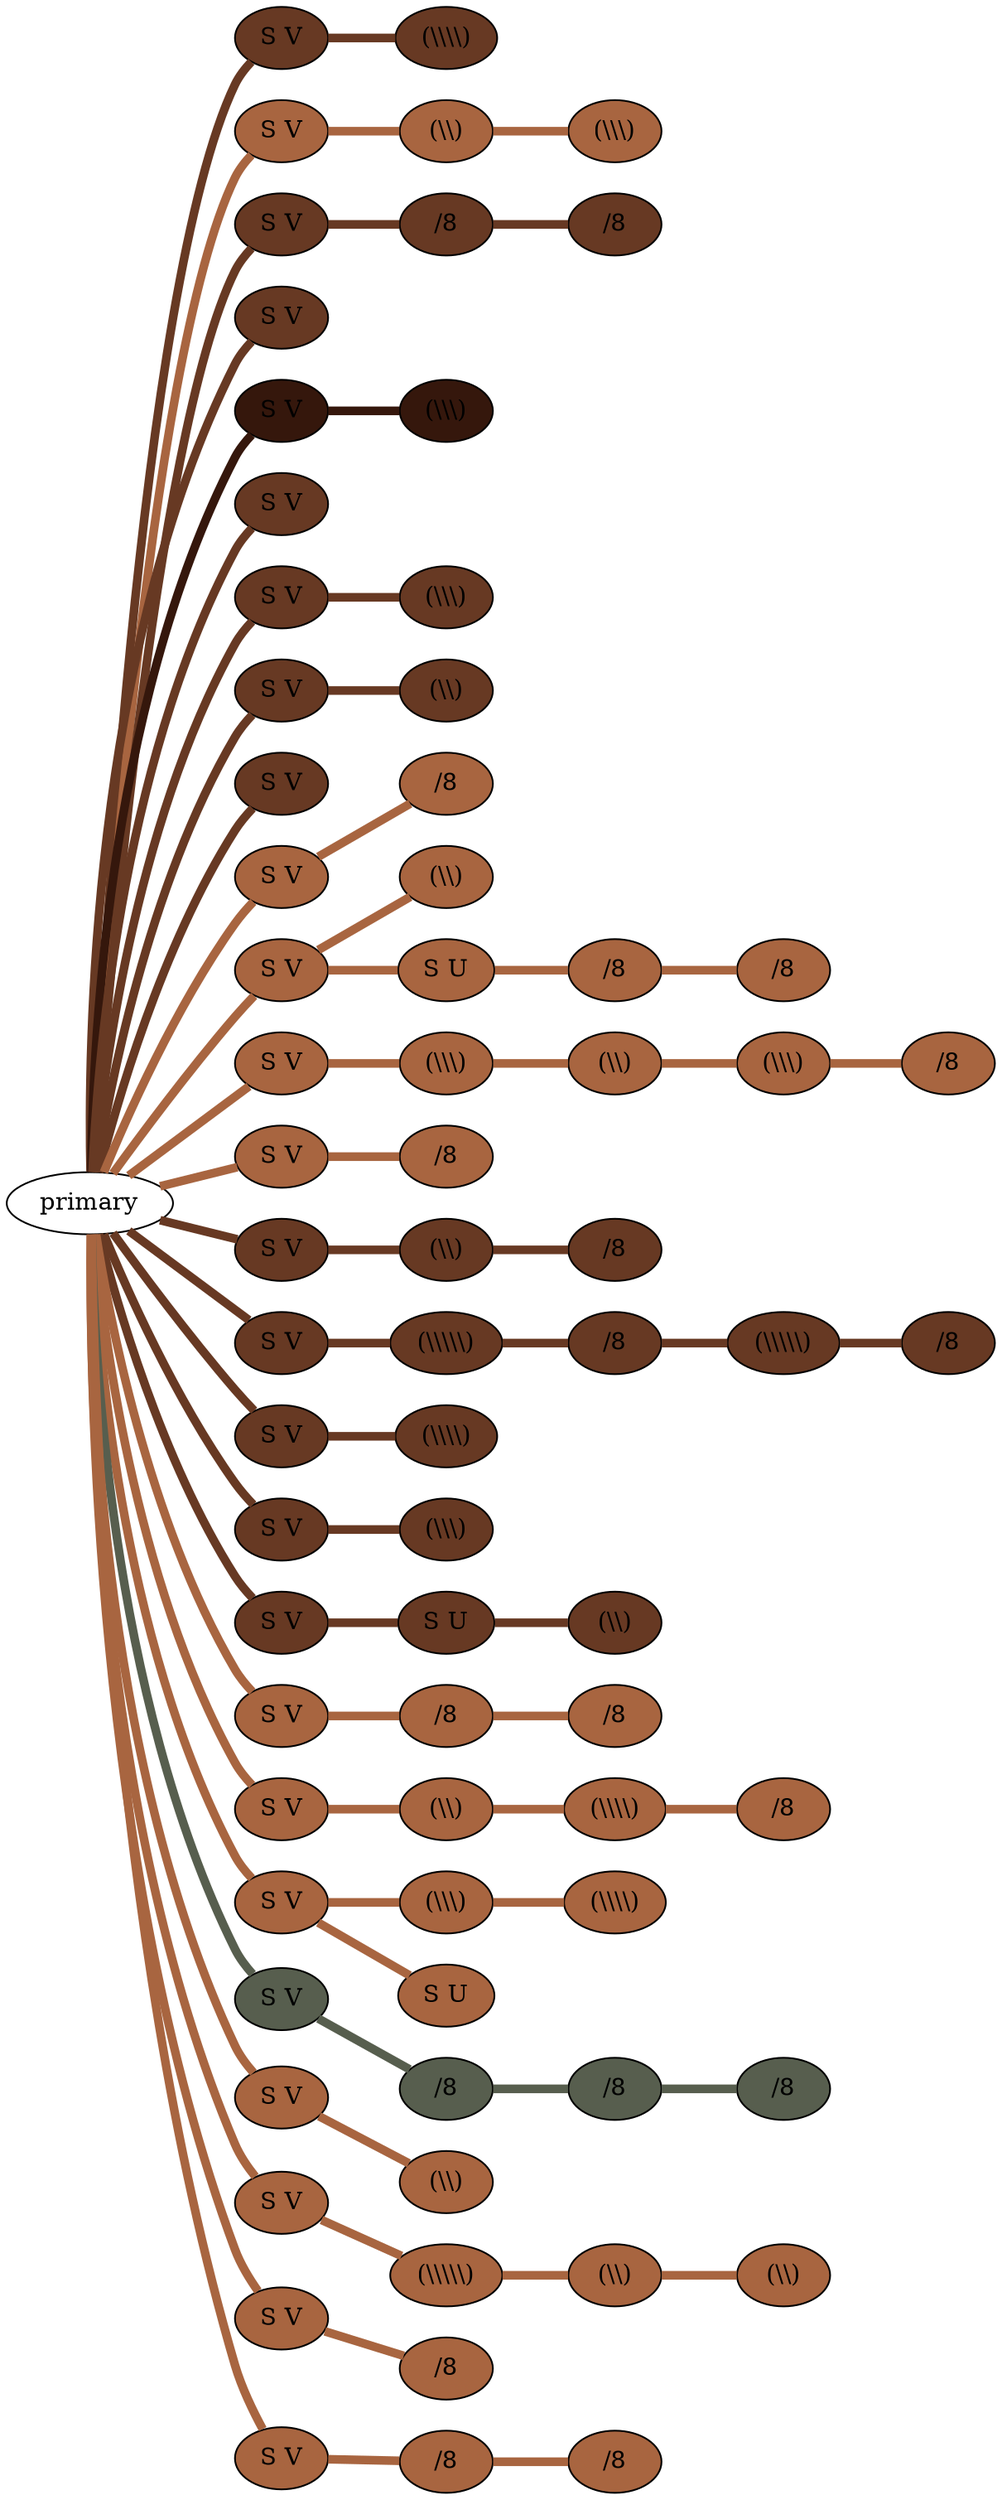 graph {
 graph [rankdir=LR]
"1" [qtype="pendant_node", pendant_colors="#673923,#777777", pendant_ply="S", pendant_attach="V", pendant_length="13", label="S V", style=filled, fillcolor="#673923"]
"primary" -- "1" [qtype="pendant_link",penwidth=5,color="#673923"]
"1:0" [qtype="knot_node", knot_value="4", knot_type="L", knot_position="7.7", knot_spin="Z", label="(\\\\\\\\)", style=filled, fillcolor="#673923"]
"1" -- "1:0" [qtype="knot_link",penwidth=5,color="#673923"]
"2" [qtype="pendant_node", pendant_colors="#A86540,#777777", pendant_ply="S", pendant_attach="V", pendant_length="43", label="S V", style=filled, fillcolor="#A86540"]
"primary" -- "2" [qtype="pendant_link",penwidth=5,color="#A86540"]
"2:0" [qtype="knot_node", knot_value="2", knot_type="L", knot_position="8.5", knot_spin="Z", label="(\\\\)", style=filled, fillcolor="#A86540"]
"2" -- "2:0" [qtype="knot_link",penwidth=5,color="#A86540"]
"2:1" [qtype="knot_node", knot_value="3", knot_type="L", knot_position="13.0", knot_spin="Z", label="(\\\\\\)", style=filled, fillcolor="#A86540"]
"2:0" -- "2:1" [qtype="knot_link",penwidth=5,color="#A86540"]
"3" [qtype="pendant_node", pendant_colors="#673923,#777777", pendant_ply="S", pendant_attach="V", pendant_length="14", label="S V", style=filled, fillcolor="#673923"]
"primary" -- "3" [qtype="pendant_link",penwidth=5,color="#673923"]
"3:0" [qtype="knot_node", knot_value="1", knot_type="E", knot_position="7.5", knot_spin="S", label="/8", style=filled, fillcolor="#673923"]
"3" -- "3:0" [qtype="knot_link",penwidth=5,color="#673923"]
"3:1" [qtype="knot_node", knot_value="1", knot_type="E", knot_position="11.5", knot_spin="S", label="/8", style=filled, fillcolor="#673923"]
"3:0" -- "3:1" [qtype="knot_link",penwidth=5,color="#673923"]
"4" [qtype="pendant_node", pendant_colors="#673923,#777777", pendant_ply="S", pendant_attach="V", pendant_length="0", label="S V", style=filled, fillcolor="#673923"]
"primary" -- "4" [qtype="pendant_link",penwidth=5,color="#673923"]
"5" [qtype="pendant_node", pendant_colors="#35170C,#777777", pendant_ply="S", pendant_attach="V", pendant_length="11", label="S V", style=filled, fillcolor="#35170C"]
"primary" -- "5" [qtype="pendant_link",penwidth=5,color="#35170C"]
"5:0" [qtype="knot_node", knot_value="3", knot_type="L", knot_position="7.5", knot_spin="Z", label="(\\\\\\)", style=filled, fillcolor="#35170C"]
"5" -- "5:0" [qtype="knot_link",penwidth=5,color="#35170C"]
"6" [qtype="pendant_node", pendant_colors="#673923,#777777", pendant_ply="S", pendant_attach="V", pendant_length="7", label="S V", style=filled, fillcolor="#673923"]
"primary" -- "6" [qtype="pendant_link",penwidth=5,color="#673923"]
"7" [qtype="pendant_node", pendant_colors="#673923,#777777", pendant_ply="S", pendant_attach="V", pendant_length="9", label="S V", style=filled, fillcolor="#673923"]
"primary" -- "7" [qtype="pendant_link",penwidth=5,color="#673923"]
"7:0" [qtype="knot_node", knot_value="3", knot_type="L", knot_position="7.5", knot_spin="Z", label="(\\\\\\)", style=filled, fillcolor="#673923"]
"7" -- "7:0" [qtype="knot_link",penwidth=5,color="#673923"]
"8" [qtype="pendant_node", pendant_colors="#673923,#777777", pendant_ply="S", pendant_attach="V", pendant_length="7", label="S V", style=filled, fillcolor="#673923"]
"primary" -- "8" [qtype="pendant_link",penwidth=5,color="#673923"]
"8:0" [qtype="knot_node", knot_value="2", knot_type="L", knot_position="6.5", knot_spin="Z", label="(\\\\)", style=filled, fillcolor="#673923"]
"8" -- "8:0" [qtype="knot_link",penwidth=5,color="#673923"]
"9" [qtype="pendant_node", pendant_colors="#673923", pendant_ply="S", pendant_attach="V", pendant_length="3", label="S V", style=filled, fillcolor="#673923"]
"primary" -- "9" [qtype="pendant_link",penwidth=5,color="#673923"]
"10" [qtype="pendant_node", pendant_colors="#A86540,#777777", pendant_ply="S", pendant_attach="V", pendant_length="56", label="S V", style=filled, fillcolor="#A86540"]
"primary" -- "10" [qtype="pendant_link",penwidth=5,color="#A86540"]
"10:0" [qtype="knot_node", knot_value="1", knot_type="E", knot_position="6.5", knot_spin="S", label="/8", style=filled, fillcolor="#A86540"]
"10" -- "10:0" [qtype="knot_link",penwidth=5,color="#A86540"]
"11" [qtype="pendant_node", pendant_colors="#A86540,#777777", pendant_ply="S", pendant_attach="V", pendant_length="11", label="S V", style=filled, fillcolor="#A86540"]
"primary" -- "11" [qtype="pendant_link",penwidth=5,color="#A86540"]
"11:0" [qtype="knot_node", knot_value="2", knot_type="L", knot_position="6.0", knot_spin="Z", label="(\\\\)", style=filled, fillcolor="#A86540"]
"11" -- "11:0" [qtype="knot_link",penwidth=5,color="#A86540"]
"11s1" [qtype="pendant_node", pendant_colors="#A86540,#777777", pendant_ply="S", pendant_attach="U", pendant_length="18", label="S U", style=filled, fillcolor="#A86540"]
"11" -- "11s1" [qtype="pendant_link",penwidth=5,color="#A86540"]
"11s1:0" [qtype="knot_node", knot_value="1", knot_type="E", knot_position="4.0", knot_spin="S", label="/8", style=filled, fillcolor="#A86540"]
"11s1" -- "11s1:0" [qtype="knot_link",penwidth=5,color="#A86540"]
"11s1:1" [qtype="knot_node", knot_value="1", knot_type="E", knot_position="10.0", knot_spin="S", label="/8", style=filled, fillcolor="#A86540"]
"11s1:0" -- "11s1:1" [qtype="knot_link",penwidth=5,color="#A86540"]
"12" [qtype="pendant_node", pendant_colors="#A86540,#777777", pendant_ply="S", pendant_attach="V", pendant_length="31", label="S V", style=filled, fillcolor="#A86540"]
"primary" -- "12" [qtype="pendant_link",penwidth=5,color="#A86540"]
"12:0" [qtype="knot_node", knot_value="3", knot_type="L", knot_position="5.5", knot_spin="Z", label="(\\\\\\)", style=filled, fillcolor="#A86540"]
"12" -- "12:0" [qtype="knot_link",penwidth=5,color="#A86540"]
"12:1" [qtype="knot_node", knot_value="2", knot_type="L", knot_position="12.0", knot_spin="Z", label="(\\\\)", style=filled, fillcolor="#A86540"]
"12:0" -- "12:1" [qtype="knot_link",penwidth=5,color="#A86540"]
"12:2" [qtype="knot_node", knot_value="3", knot_type="L", knot_position="18.0", knot_spin="Z", label="(\\\\\\)", style=filled, fillcolor="#A86540"]
"12:1" -- "12:2" [qtype="knot_link",penwidth=5,color="#A86540"]
"12:3" [qtype="knot_node", knot_value="1", knot_type="E", knot_position="23.0", knot_spin="S", label="/8", style=filled, fillcolor="#A86540"]
"12:2" -- "12:3" [qtype="knot_link",penwidth=5,color="#A86540"]
"13" [qtype="pendant_node", pendant_colors="#A86540,#777777", pendant_ply="S", pendant_attach="V", pendant_length="11", label="S V", style=filled, fillcolor="#A86540"]
"primary" -- "13" [qtype="pendant_link",penwidth=5,color="#A86540"]
"13:0" [qtype="knot_node", knot_value="1", knot_type="E", knot_position="5.5", knot_spin="S", label="/8", style=filled, fillcolor="#A86540"]
"13" -- "13:0" [qtype="knot_link",penwidth=5,color="#A86540"]
"14" [qtype="pendant_node", pendant_colors="#673923,#777777", pendant_ply="S", pendant_attach="V", pendant_length="20", label="S V", style=filled, fillcolor="#673923"]
"primary" -- "14" [qtype="pendant_link",penwidth=5,color="#673923"]
"14:0" [qtype="knot_node", knot_value="2", knot_type="L", knot_position="6.0", knot_spin="Z", label="(\\\\)", style=filled, fillcolor="#673923"]
"14" -- "14:0" [qtype="knot_link",penwidth=5,color="#673923"]
"14:1" [qtype="knot_node", knot_value="1", knot_type="E", knot_position="11.0", knot_spin="S", label="/8", style=filled, fillcolor="#673923"]
"14:0" -- "14:1" [qtype="knot_link",penwidth=5,color="#673923"]
"15" [qtype="pendant_node", pendant_colors="#673923,#777777", pendant_ply="S", pendant_attach="V", pendant_length="24", label="S V", style=filled, fillcolor="#673923"]
"primary" -- "15" [qtype="pendant_link",penwidth=5,color="#673923"]
"15:0" [qtype="knot_node", knot_value="5", knot_type="L", knot_position="6.0", knot_spin="Z", label="(\\\\\\\\\\)", style=filled, fillcolor="#673923"]
"15" -- "15:0" [qtype="knot_link",penwidth=5,color="#673923"]
"15:1" [qtype="knot_node", knot_value="1", knot_type="E", knot_position="7.5", knot_spin="S", label="/8", style=filled, fillcolor="#673923"]
"15:0" -- "15:1" [qtype="knot_link",penwidth=5,color="#673923"]
"15:2" [qtype="knot_node", knot_value="5", knot_type="L", knot_position="11.0", knot_spin="Z", label="(\\\\\\\\\\)", style=filled, fillcolor="#673923"]
"15:1" -- "15:2" [qtype="knot_link",penwidth=5,color="#673923"]
"15:3" [qtype="knot_node", knot_value="1", knot_type="E", knot_position="16.0", knot_spin="S", label="/8", style=filled, fillcolor="#673923"]
"15:2" -- "15:3" [qtype="knot_link",penwidth=5,color="#673923"]
"16" [qtype="pendant_node", pendant_colors="#673923,#777777", pendant_ply="S", pendant_attach="V", pendant_length="32", label="S V", style=filled, fillcolor="#673923"]
"primary" -- "16" [qtype="pendant_link",penwidth=5,color="#673923"]
"16:0" [qtype="knot_node", knot_value="4", knot_type="L", knot_position="5.0", knot_spin="Z", label="(\\\\\\\\)", style=filled, fillcolor="#673923"]
"16" -- "16:0" [qtype="knot_link",penwidth=5,color="#673923"]
"17" [qtype="pendant_node", pendant_colors="#673923,#777777", pendant_ply="S", pendant_attach="V", pendant_length="8", label="S V", style=filled, fillcolor="#673923"]
"primary" -- "17" [qtype="pendant_link",penwidth=5,color="#673923"]
"17:0" [qtype="knot_node", knot_value="3", knot_type="L", knot_position="4.0", knot_spin="Z", label="(\\\\\\)", style=filled, fillcolor="#673923"]
"17" -- "17:0" [qtype="knot_link",penwidth=5,color="#673923"]
"18" [qtype="pendant_node", pendant_colors="#673923,#777777", pendant_ply="S", pendant_attach="V", pendant_length="5", label="S V", style=filled, fillcolor="#673923"]
"primary" -- "18" [qtype="pendant_link",penwidth=5,color="#673923"]
"18s1" [qtype="pendant_node", pendant_colors="#673923,#777777", pendant_ply="S", pendant_attach="U", pendant_length="35", label="S U", style=filled, fillcolor="#673923"]
"18" -- "18s1" [qtype="pendant_link",penwidth=5,color="#673923"]
"18s1:0" [qtype="knot_node", knot_value="2", knot_type="L", knot_position="5.0", knot_spin="Z", label="(\\\\)", style=filled, fillcolor="#673923"]
"18s1" -- "18s1:0" [qtype="knot_link",penwidth=5,color="#673923"]
"19" [qtype="pendant_node", pendant_colors="#A86540,#777777", pendant_ply="S", pendant_attach="V", pendant_length="29", label="S V", style=filled, fillcolor="#A86540"]
"primary" -- "19" [qtype="pendant_link",penwidth=5,color="#A86540"]
"19:0" [qtype="knot_node", knot_value="1", knot_type="E", knot_position="5.5", knot_spin="S", label="/8", style=filled, fillcolor="#A86540"]
"19" -- "19:0" [qtype="knot_link",penwidth=5,color="#A86540"]
"19:1" [qtype="knot_node", knot_value="1", knot_type="E", knot_position="16.0", knot_spin="S", label="/8", style=filled, fillcolor="#A86540"]
"19:0" -- "19:1" [qtype="knot_link",penwidth=5,color="#A86540"]
"20" [qtype="pendant_node", pendant_colors="#A86540,#777777", pendant_ply="S", pendant_attach="V", pendant_length="33", label="S V", style=filled, fillcolor="#A86540"]
"primary" -- "20" [qtype="pendant_link",penwidth=5,color="#A86540"]
"20:0" [qtype="knot_node", knot_value="2", knot_type="L", knot_position="5.5", knot_spin="Z", label="(\\\\)", style=filled, fillcolor="#A86540"]
"20" -- "20:0" [qtype="knot_link",penwidth=5,color="#A86540"]
"20:1" [qtype="knot_node", knot_value="4", knot_type="L", knot_position="16.0", knot_spin="Z", label="(\\\\\\\\)", style=filled, fillcolor="#A86540"]
"20:0" -- "20:1" [qtype="knot_link",penwidth=5,color="#A86540"]
"20:2" [qtype="knot_node", knot_value="1", knot_type="E", knot_position="21.5", knot_spin="S", label="/8", style=filled, fillcolor="#A86540"]
"20:1" -- "20:2" [qtype="knot_link",penwidth=5,color="#A86540"]
"21" [qtype="pendant_node", pendant_colors="#A86540,#777777", pendant_ply="S", pendant_attach="V", pendant_length="33", label="S V", style=filled, fillcolor="#A86540"]
"primary" -- "21" [qtype="pendant_link",penwidth=5,color="#A86540"]
"21:0" [qtype="knot_node", knot_value="3", knot_type="L", knot_position="5.5", knot_spin="Z", label="(\\\\\\)", style=filled, fillcolor="#A86540"]
"21" -- "21:0" [qtype="knot_link",penwidth=5,color="#A86540"]
"21:1" [qtype="knot_node", knot_value="4", knot_type="L", knot_position="15.5", knot_spin="Z", label="(\\\\\\\\)", style=filled, fillcolor="#A86540"]
"21:0" -- "21:1" [qtype="knot_link",penwidth=5,color="#A86540"]
"21s1" [qtype="pendant_node", pendant_colors="#A86540,#777777", pendant_ply="S", pendant_attach="U", pendant_length="9", label="S U", style=filled, fillcolor="#A86540"]
"21" -- "21s1" [qtype="pendant_link",penwidth=5,color="#A86540"]
"22" [qtype="pendant_node", pendant_colors="#575E4E,#777777,#35170C,#777777", pendant_ply="S", pendant_attach="V", pendant_length="34", label="S V", style=filled, fillcolor="#575E4E"]
"primary" -- "22" [qtype="pendant_link",penwidth=5,color="#575E4E"]
"22:0" [qtype="knot_node", knot_value="1", knot_type="E", knot_position="4.5", knot_spin="S", label="/8", style=filled, fillcolor="#575E4E"]
"22" -- "22:0" [qtype="knot_link",penwidth=5,color="#575E4E"]
"22:1" [qtype="knot_node", knot_value="1", knot_type="E", knot_position="14.5", knot_spin="S", label="/8", style=filled, fillcolor="#575E4E"]
"22:0" -- "22:1" [qtype="knot_link",penwidth=5,color="#575E4E"]
"22:2" [qtype="knot_node", knot_value="1", knot_type="E", knot_position="20.0", knot_spin="S", label="/8", style=filled, fillcolor="#575E4E"]
"22:1" -- "22:2" [qtype="knot_link",penwidth=5,color="#575E4E"]
"23" [qtype="pendant_node", pendant_colors="#A86540,#777777", pendant_ply="S", pendant_attach="V", pendant_length="38", label="S V", style=filled, fillcolor="#A86540"]
"primary" -- "23" [qtype="pendant_link",penwidth=5,color="#A86540"]
"23:0" [qtype="knot_node", knot_value="2", knot_type="L", knot_position="5.5", knot_spin="Z", label="(\\\\)", style=filled, fillcolor="#A86540"]
"23" -- "23:0" [qtype="knot_link",penwidth=5,color="#A86540"]
"24" [qtype="pendant_node", pendant_colors="#A86540,#777777", pendant_ply="S", pendant_attach="V", pendant_length="31", label="S V", style=filled, fillcolor="#A86540"]
"primary" -- "24" [qtype="pendant_link",penwidth=5,color="#A86540"]
"24:0" [qtype="knot_node", knot_value="5", knot_type="L", knot_position="5.5", knot_spin="Z", label="(\\\\\\\\\\)", style=filled, fillcolor="#A86540"]
"24" -- "24:0" [qtype="knot_link",penwidth=5,color="#A86540"]
"24:1" [qtype="knot_node", knot_value="2", knot_type="L", knot_position="14.0", knot_spin="Z", label="(\\\\)", style=filled, fillcolor="#A86540"]
"24:0" -- "24:1" [qtype="knot_link",penwidth=5,color="#A86540"]
"24:2" [qtype="knot_node", knot_value="2", knot_type="L", knot_position="19.5", knot_spin="Z", label="(\\\\)", style=filled, fillcolor="#A86540"]
"24:1" -- "24:2" [qtype="knot_link",penwidth=5,color="#A86540"]
"25" [qtype="pendant_node", pendant_colors="#A86540,#777777", pendant_ply="S", pendant_attach="V", pendant_length="40", label="S V", style=filled, fillcolor="#A86540"]
"primary" -- "25" [qtype="pendant_link",penwidth=5,color="#A86540"]
"25:0" [qtype="knot_node", knot_value="1", knot_type="E", knot_position="5.0", knot_spin="S", label="/8", style=filled, fillcolor="#A86540"]
"25" -- "25:0" [qtype="knot_link",penwidth=5,color="#A86540"]
"26" [qtype="pendant_node", pendant_colors="#A86540,#777777", pendant_ply="S", pendant_attach="V", pendant_length="37", label="S V", style=filled, fillcolor="#A86540"]
"primary" -- "26" [qtype="pendant_link",penwidth=5,color="#A86540"]
"26:0" [qtype="knot_node", knot_value="1", knot_type="E", knot_position="5.0", knot_spin="S", label="/8", style=filled, fillcolor="#A86540"]
"26" -- "26:0" [qtype="knot_link",penwidth=5,color="#A86540"]
"26:1" [qtype="knot_node", knot_value="1", knot_type="E", knot_position="13.5", knot_spin="S", label="/8", style=filled, fillcolor="#A86540"]
"26:0" -- "26:1" [qtype="knot_link",penwidth=5,color="#A86540"]
}
